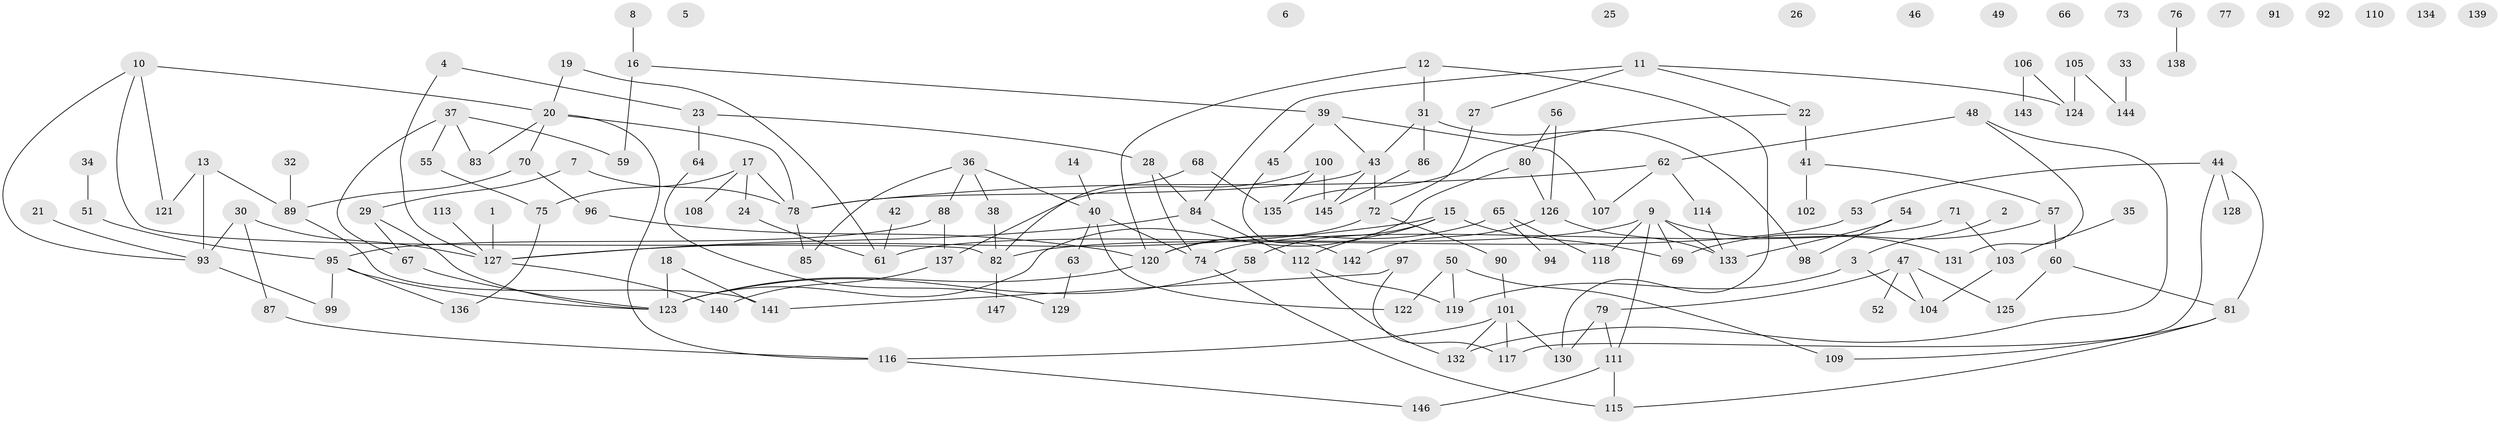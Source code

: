 // coarse degree distribution, {1: 0.1188118811881188, 4: 0.1485148514851485, 3: 0.24752475247524752, 0: 0.1485148514851485, 2: 0.19801980198019803, 7: 0.019801980198019802, 5: 0.06930693069306931, 8: 0.009900990099009901, 6: 0.0297029702970297, 10: 0.009900990099009901}
// Generated by graph-tools (version 1.1) at 2025/23/03/03/25 07:23:29]
// undirected, 147 vertices, 184 edges
graph export_dot {
graph [start="1"]
  node [color=gray90,style=filled];
  1;
  2;
  3;
  4;
  5;
  6;
  7;
  8;
  9;
  10;
  11;
  12;
  13;
  14;
  15;
  16;
  17;
  18;
  19;
  20;
  21;
  22;
  23;
  24;
  25;
  26;
  27;
  28;
  29;
  30;
  31;
  32;
  33;
  34;
  35;
  36;
  37;
  38;
  39;
  40;
  41;
  42;
  43;
  44;
  45;
  46;
  47;
  48;
  49;
  50;
  51;
  52;
  53;
  54;
  55;
  56;
  57;
  58;
  59;
  60;
  61;
  62;
  63;
  64;
  65;
  66;
  67;
  68;
  69;
  70;
  71;
  72;
  73;
  74;
  75;
  76;
  77;
  78;
  79;
  80;
  81;
  82;
  83;
  84;
  85;
  86;
  87;
  88;
  89;
  90;
  91;
  92;
  93;
  94;
  95;
  96;
  97;
  98;
  99;
  100;
  101;
  102;
  103;
  104;
  105;
  106;
  107;
  108;
  109;
  110;
  111;
  112;
  113;
  114;
  115;
  116;
  117;
  118;
  119;
  120;
  121;
  122;
  123;
  124;
  125;
  126;
  127;
  128;
  129;
  130;
  131;
  132;
  133;
  134;
  135;
  136;
  137;
  138;
  139;
  140;
  141;
  142;
  143;
  144;
  145;
  146;
  147;
  1 -- 127;
  2 -- 3;
  3 -- 104;
  3 -- 119;
  4 -- 23;
  4 -- 127;
  7 -- 29;
  7 -- 78;
  8 -- 16;
  9 -- 61;
  9 -- 69;
  9 -- 111;
  9 -- 118;
  9 -- 131;
  9 -- 133;
  10 -- 20;
  10 -- 82;
  10 -- 93;
  10 -- 121;
  11 -- 22;
  11 -- 27;
  11 -- 84;
  11 -- 124;
  12 -- 31;
  12 -- 120;
  12 -- 130;
  13 -- 89;
  13 -- 93;
  13 -- 121;
  14 -- 40;
  15 -- 58;
  15 -- 69;
  15 -- 112;
  15 -- 127;
  16 -- 39;
  16 -- 59;
  17 -- 24;
  17 -- 75;
  17 -- 78;
  17 -- 108;
  18 -- 123;
  18 -- 141;
  19 -- 20;
  19 -- 61;
  20 -- 70;
  20 -- 78;
  20 -- 83;
  20 -- 116;
  21 -- 93;
  22 -- 41;
  22 -- 135;
  23 -- 28;
  23 -- 64;
  24 -- 61;
  27 -- 72;
  28 -- 74;
  28 -- 84;
  29 -- 67;
  29 -- 123;
  30 -- 87;
  30 -- 93;
  30 -- 127;
  31 -- 43;
  31 -- 86;
  31 -- 98;
  32 -- 89;
  33 -- 144;
  34 -- 51;
  35 -- 103;
  36 -- 38;
  36 -- 40;
  36 -- 85;
  36 -- 88;
  37 -- 55;
  37 -- 59;
  37 -- 67;
  37 -- 83;
  38 -- 82;
  39 -- 43;
  39 -- 45;
  39 -- 107;
  40 -- 63;
  40 -- 74;
  40 -- 122;
  41 -- 57;
  41 -- 102;
  42 -- 61;
  43 -- 72;
  43 -- 78;
  43 -- 145;
  44 -- 53;
  44 -- 81;
  44 -- 117;
  44 -- 128;
  45 -- 142;
  47 -- 52;
  47 -- 79;
  47 -- 104;
  47 -- 125;
  48 -- 62;
  48 -- 131;
  48 -- 132;
  50 -- 109;
  50 -- 119;
  50 -- 122;
  51 -- 95;
  53 -- 82;
  54 -- 98;
  54 -- 133;
  55 -- 75;
  56 -- 80;
  56 -- 126;
  57 -- 60;
  57 -- 69;
  58 -- 123;
  60 -- 81;
  60 -- 125;
  62 -- 78;
  62 -- 107;
  62 -- 114;
  63 -- 129;
  64 -- 129;
  65 -- 94;
  65 -- 118;
  65 -- 120;
  67 -- 123;
  68 -- 82;
  68 -- 135;
  70 -- 89;
  70 -- 96;
  71 -- 74;
  71 -- 103;
  72 -- 90;
  72 -- 120;
  74 -- 115;
  75 -- 136;
  76 -- 138;
  78 -- 85;
  79 -- 111;
  79 -- 130;
  80 -- 123;
  80 -- 126;
  81 -- 109;
  81 -- 115;
  82 -- 147;
  84 -- 112;
  84 -- 127;
  86 -- 145;
  87 -- 116;
  88 -- 95;
  88 -- 137;
  89 -- 141;
  90 -- 101;
  93 -- 99;
  95 -- 99;
  95 -- 123;
  95 -- 136;
  96 -- 120;
  97 -- 117;
  97 -- 141;
  100 -- 135;
  100 -- 137;
  100 -- 145;
  101 -- 116;
  101 -- 117;
  101 -- 130;
  101 -- 132;
  103 -- 104;
  105 -- 124;
  105 -- 144;
  106 -- 124;
  106 -- 143;
  111 -- 115;
  111 -- 146;
  112 -- 119;
  112 -- 132;
  113 -- 127;
  114 -- 133;
  116 -- 146;
  120 -- 123;
  126 -- 133;
  126 -- 142;
  127 -- 140;
  137 -- 140;
}
